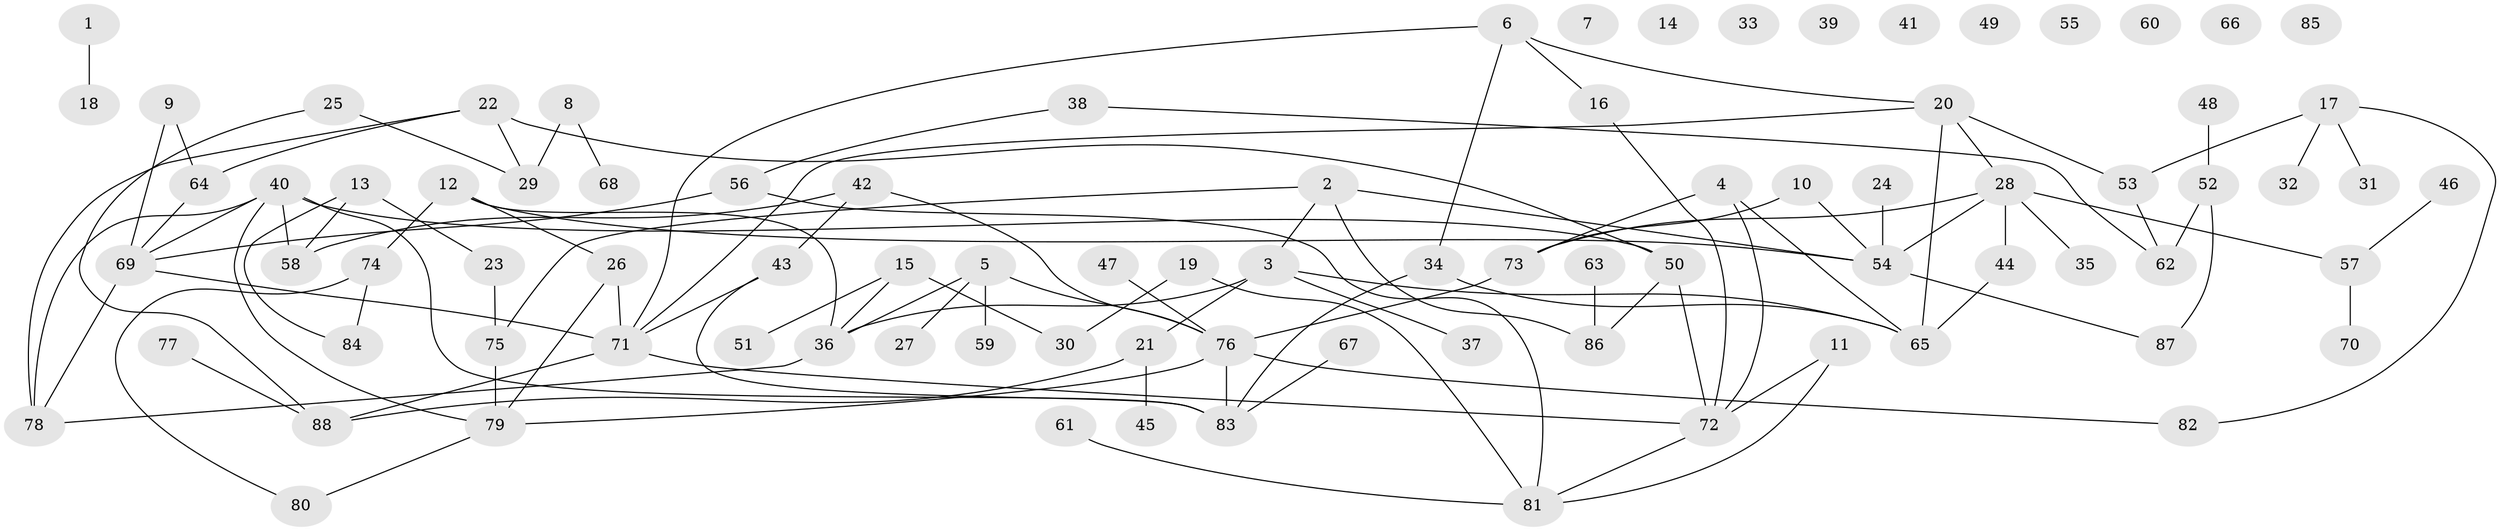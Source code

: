 // Generated by graph-tools (version 1.1) at 2025/40/03/09/25 04:40:42]
// undirected, 88 vertices, 113 edges
graph export_dot {
graph [start="1"]
  node [color=gray90,style=filled];
  1;
  2;
  3;
  4;
  5;
  6;
  7;
  8;
  9;
  10;
  11;
  12;
  13;
  14;
  15;
  16;
  17;
  18;
  19;
  20;
  21;
  22;
  23;
  24;
  25;
  26;
  27;
  28;
  29;
  30;
  31;
  32;
  33;
  34;
  35;
  36;
  37;
  38;
  39;
  40;
  41;
  42;
  43;
  44;
  45;
  46;
  47;
  48;
  49;
  50;
  51;
  52;
  53;
  54;
  55;
  56;
  57;
  58;
  59;
  60;
  61;
  62;
  63;
  64;
  65;
  66;
  67;
  68;
  69;
  70;
  71;
  72;
  73;
  74;
  75;
  76;
  77;
  78;
  79;
  80;
  81;
  82;
  83;
  84;
  85;
  86;
  87;
  88;
  1 -- 18;
  2 -- 3;
  2 -- 54;
  2 -- 75;
  2 -- 86;
  3 -- 21;
  3 -- 36;
  3 -- 37;
  3 -- 65;
  4 -- 65;
  4 -- 72;
  4 -- 73;
  5 -- 27;
  5 -- 36;
  5 -- 59;
  5 -- 76;
  6 -- 16;
  6 -- 20;
  6 -- 34;
  6 -- 71;
  8 -- 29;
  8 -- 68;
  9 -- 64;
  9 -- 69;
  10 -- 54;
  10 -- 73;
  11 -- 72;
  11 -- 81;
  12 -- 26;
  12 -- 36;
  12 -- 54;
  12 -- 74;
  13 -- 23;
  13 -- 58;
  13 -- 84;
  15 -- 30;
  15 -- 36;
  15 -- 51;
  16 -- 72;
  17 -- 31;
  17 -- 32;
  17 -- 53;
  17 -- 82;
  19 -- 30;
  19 -- 81;
  20 -- 28;
  20 -- 53;
  20 -- 65;
  20 -- 71;
  21 -- 45;
  21 -- 88;
  22 -- 29;
  22 -- 50;
  22 -- 64;
  22 -- 78;
  23 -- 75;
  24 -- 54;
  25 -- 29;
  25 -- 88;
  26 -- 71;
  26 -- 79;
  28 -- 35;
  28 -- 44;
  28 -- 54;
  28 -- 57;
  28 -- 73;
  34 -- 65;
  34 -- 83;
  36 -- 78;
  38 -- 56;
  38 -- 62;
  40 -- 50;
  40 -- 58;
  40 -- 69;
  40 -- 78;
  40 -- 79;
  40 -- 83;
  42 -- 43;
  42 -- 58;
  42 -- 76;
  43 -- 71;
  43 -- 83;
  44 -- 65;
  46 -- 57;
  47 -- 76;
  48 -- 52;
  50 -- 72;
  50 -- 86;
  52 -- 62;
  52 -- 87;
  53 -- 62;
  54 -- 87;
  56 -- 69;
  56 -- 81;
  57 -- 70;
  61 -- 81;
  63 -- 86;
  64 -- 69;
  67 -- 83;
  69 -- 71;
  69 -- 78;
  71 -- 72;
  71 -- 88;
  72 -- 81;
  73 -- 76;
  74 -- 80;
  74 -- 84;
  75 -- 79;
  76 -- 79;
  76 -- 82;
  76 -- 83;
  77 -- 88;
  79 -- 80;
}
